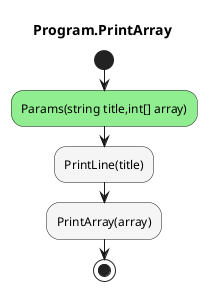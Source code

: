 @startuml Program.PrintArray
title Program.PrintArray
start
#LightGreen:Params(string title,int[] array);
#WhiteSmoke:PrintLine(title);
#WhiteSmoke:PrintArray(array);
stop
@enduml
